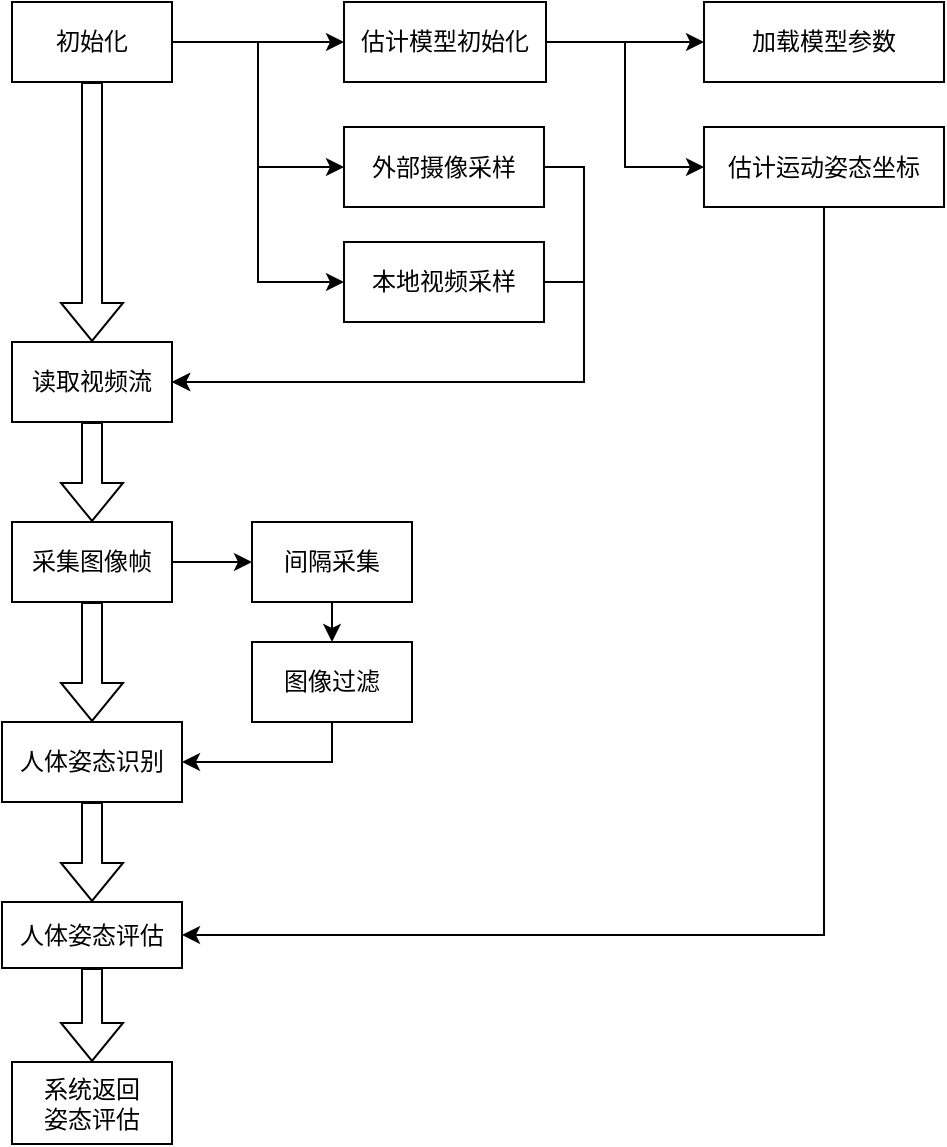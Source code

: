 <mxfile version="24.1.0" type="device">
  <diagram name="第 1 页" id="thRDVGrrKaKnLJp-FT1u">
    <mxGraphModel dx="966" dy="647" grid="0" gridSize="10" guides="1" tooltips="1" connect="1" arrows="1" fold="1" page="1" pageScale="1" pageWidth="827" pageHeight="1169" background="none" math="0" shadow="0">
      <root>
        <mxCell id="0" />
        <mxCell id="1" parent="0" />
        <mxCell id="sbej6ymmGspdDhhnKCvo-38" value="" style="edgeStyle=orthogonalEdgeStyle;rounded=0;orthogonalLoop=1;jettySize=auto;html=1;shape=flexArrow;" parent="1" source="sbej6ymmGspdDhhnKCvo-21" target="sbej6ymmGspdDhhnKCvo-23" edge="1">
          <mxGeometry relative="1" as="geometry" />
        </mxCell>
        <mxCell id="sbej6ymmGspdDhhnKCvo-21" value="读取视频流" style="rounded=0;whiteSpace=wrap;html=1;" parent="1" vertex="1">
          <mxGeometry x="204" y="326" width="80" height="40" as="geometry" />
        </mxCell>
        <mxCell id="sbej6ymmGspdDhhnKCvo-37" style="edgeStyle=orthogonalEdgeStyle;rounded=0;orthogonalLoop=1;jettySize=auto;html=1;exitX=0.5;exitY=1;exitDx=0;exitDy=0;entryX=0.5;entryY=0;entryDx=0;entryDy=0;shape=flexArrow;" parent="1" source="sbej6ymmGspdDhhnKCvo-22" target="sbej6ymmGspdDhhnKCvo-21" edge="1">
          <mxGeometry relative="1" as="geometry" />
        </mxCell>
        <mxCell id="gbqg-UfsDZKirh8Yr4Ut-8" style="edgeStyle=orthogonalEdgeStyle;rounded=0;orthogonalLoop=1;jettySize=auto;html=1;exitX=1;exitY=0.5;exitDx=0;exitDy=0;entryX=0;entryY=0.5;entryDx=0;entryDy=0;" parent="1" source="sbej6ymmGspdDhhnKCvo-22" target="1WDidMZ65o4uRr_Ixdwm-7" edge="1">
          <mxGeometry relative="1" as="geometry" />
        </mxCell>
        <mxCell id="gbqg-UfsDZKirh8Yr4Ut-34" style="edgeStyle=orthogonalEdgeStyle;rounded=0;orthogonalLoop=1;jettySize=auto;html=1;exitX=1;exitY=0.5;exitDx=0;exitDy=0;entryX=0;entryY=0.5;entryDx=0;entryDy=0;" parent="1" source="sbej6ymmGspdDhhnKCvo-22" target="gbqg-UfsDZKirh8Yr4Ut-26" edge="1">
          <mxGeometry relative="1" as="geometry" />
        </mxCell>
        <mxCell id="gbqg-UfsDZKirh8Yr4Ut-35" style="edgeStyle=orthogonalEdgeStyle;rounded=0;orthogonalLoop=1;jettySize=auto;html=1;exitX=1;exitY=0.5;exitDx=0;exitDy=0;entryX=0;entryY=0.5;entryDx=0;entryDy=0;" parent="1" source="sbej6ymmGspdDhhnKCvo-22" target="gbqg-UfsDZKirh8Yr4Ut-27" edge="1">
          <mxGeometry relative="1" as="geometry" />
        </mxCell>
        <mxCell id="sbej6ymmGspdDhhnKCvo-22" value="初始化" style="rounded=0;whiteSpace=wrap;html=1;" parent="1" vertex="1">
          <mxGeometry x="204" y="156" width="80" height="40" as="geometry" />
        </mxCell>
        <mxCell id="sbej6ymmGspdDhhnKCvo-39" value="" style="edgeStyle=orthogonalEdgeStyle;rounded=0;orthogonalLoop=1;jettySize=auto;html=1;shape=flexArrow;" parent="1" source="sbej6ymmGspdDhhnKCvo-23" target="sbej6ymmGspdDhhnKCvo-24" edge="1">
          <mxGeometry relative="1" as="geometry" />
        </mxCell>
        <mxCell id="1WDidMZ65o4uRr_Ixdwm-2" value="" style="edgeStyle=orthogonalEdgeStyle;rounded=0;orthogonalLoop=1;jettySize=auto;html=1;" parent="1" source="sbej6ymmGspdDhhnKCvo-23" target="1WDidMZ65o4uRr_Ixdwm-1" edge="1">
          <mxGeometry relative="1" as="geometry" />
        </mxCell>
        <mxCell id="sbej6ymmGspdDhhnKCvo-23" value="采集图像帧" style="rounded=0;whiteSpace=wrap;html=1;" parent="1" vertex="1">
          <mxGeometry x="204" y="416" width="80" height="40" as="geometry" />
        </mxCell>
        <mxCell id="sbej6ymmGspdDhhnKCvo-40" value="" style="edgeStyle=orthogonalEdgeStyle;rounded=0;orthogonalLoop=1;jettySize=auto;html=1;shape=flexArrow;" parent="1" source="sbej6ymmGspdDhhnKCvo-24" target="sbej6ymmGspdDhhnKCvo-25" edge="1">
          <mxGeometry relative="1" as="geometry" />
        </mxCell>
        <mxCell id="sbej6ymmGspdDhhnKCvo-24" value="人体姿态识别" style="rounded=0;whiteSpace=wrap;html=1;" parent="1" vertex="1">
          <mxGeometry x="199" y="516" width="90" height="40" as="geometry" />
        </mxCell>
        <mxCell id="sbej6ymmGspdDhhnKCvo-50" value="" style="edgeStyle=orthogonalEdgeStyle;rounded=0;orthogonalLoop=1;jettySize=auto;html=1;shape=flexArrow;" parent="1" source="sbej6ymmGspdDhhnKCvo-25" target="sbej6ymmGspdDhhnKCvo-49" edge="1">
          <mxGeometry relative="1" as="geometry" />
        </mxCell>
        <mxCell id="sbej6ymmGspdDhhnKCvo-25" value="人体姿态评估" style="rounded=0;whiteSpace=wrap;html=1;" parent="1" vertex="1">
          <mxGeometry x="199" y="606" width="90" height="33" as="geometry" />
        </mxCell>
        <mxCell id="sbej6ymmGspdDhhnKCvo-49" value="系统返回&lt;br&gt;姿态评估" style="rounded=0;whiteSpace=wrap;html=1;" parent="1" vertex="1">
          <mxGeometry x="204" y="686" width="80" height="41" as="geometry" />
        </mxCell>
        <mxCell id="gbqg-UfsDZKirh8Yr4Ut-41" style="edgeStyle=orthogonalEdgeStyle;rounded=0;orthogonalLoop=1;jettySize=auto;html=1;exitX=0.5;exitY=1;exitDx=0;exitDy=0;entryX=0.5;entryY=0;entryDx=0;entryDy=0;" parent="1" source="1WDidMZ65o4uRr_Ixdwm-1" target="gbqg-UfsDZKirh8Yr4Ut-40" edge="1">
          <mxGeometry relative="1" as="geometry" />
        </mxCell>
        <mxCell id="1WDidMZ65o4uRr_Ixdwm-1" value="间隔采集" style="whiteSpace=wrap;html=1;rounded=0;" parent="1" vertex="1">
          <mxGeometry x="324" y="416" width="80" height="40" as="geometry" />
        </mxCell>
        <mxCell id="1WDidMZ65o4uRr_Ixdwm-10" value="" style="edgeStyle=orthogonalEdgeStyle;rounded=0;orthogonalLoop=1;jettySize=auto;html=1;" parent="1" source="1WDidMZ65o4uRr_Ixdwm-7" target="1WDidMZ65o4uRr_Ixdwm-9" edge="1">
          <mxGeometry relative="1" as="geometry" />
        </mxCell>
        <mxCell id="1WDidMZ65o4uRr_Ixdwm-12" style="edgeStyle=orthogonalEdgeStyle;rounded=0;orthogonalLoop=1;jettySize=auto;html=1;exitX=1;exitY=0.5;exitDx=0;exitDy=0;entryX=0;entryY=0.5;entryDx=0;entryDy=0;" parent="1" source="1WDidMZ65o4uRr_Ixdwm-7" target="1WDidMZ65o4uRr_Ixdwm-11" edge="1">
          <mxGeometry relative="1" as="geometry" />
        </mxCell>
        <mxCell id="1WDidMZ65o4uRr_Ixdwm-7" value="估计模型初始化" style="whiteSpace=wrap;html=1;rounded=0;" parent="1" vertex="1">
          <mxGeometry x="370" y="156" width="101" height="40" as="geometry" />
        </mxCell>
        <mxCell id="1WDidMZ65o4uRr_Ixdwm-9" value="加载模型参数" style="whiteSpace=wrap;html=1;rounded=0;" parent="1" vertex="1">
          <mxGeometry x="550" y="156" width="120" height="40" as="geometry" />
        </mxCell>
        <mxCell id="1WDidMZ65o4uRr_Ixdwm-13" style="edgeStyle=orthogonalEdgeStyle;rounded=0;orthogonalLoop=1;jettySize=auto;html=1;exitX=0.5;exitY=1;exitDx=0;exitDy=0;entryX=1;entryY=0.5;entryDx=0;entryDy=0;" parent="1" source="1WDidMZ65o4uRr_Ixdwm-11" target="sbej6ymmGspdDhhnKCvo-25" edge="1">
          <mxGeometry relative="1" as="geometry" />
        </mxCell>
        <mxCell id="1WDidMZ65o4uRr_Ixdwm-11" value="估计运动姿态坐标" style="whiteSpace=wrap;html=1;rounded=0;" parent="1" vertex="1">
          <mxGeometry x="550" y="218.5" width="120" height="40" as="geometry" />
        </mxCell>
        <mxCell id="gbqg-UfsDZKirh8Yr4Ut-36" style="edgeStyle=orthogonalEdgeStyle;rounded=0;orthogonalLoop=1;jettySize=auto;html=1;exitX=1;exitY=0.5;exitDx=0;exitDy=0;entryX=1;entryY=0.5;entryDx=0;entryDy=0;" parent="1" source="gbqg-UfsDZKirh8Yr4Ut-26" target="sbej6ymmGspdDhhnKCvo-21" edge="1">
          <mxGeometry relative="1" as="geometry" />
        </mxCell>
        <mxCell id="gbqg-UfsDZKirh8Yr4Ut-26" value="外部摄像采样" style="rounded=0;whiteSpace=wrap;html=1;" parent="1" vertex="1">
          <mxGeometry x="370" y="218.5" width="100" height="40" as="geometry" />
        </mxCell>
        <mxCell id="gbqg-UfsDZKirh8Yr4Ut-39" style="edgeStyle=orthogonalEdgeStyle;rounded=0;orthogonalLoop=1;jettySize=auto;html=1;exitX=1;exitY=0.5;exitDx=0;exitDy=0;entryX=1;entryY=0.5;entryDx=0;entryDy=0;" parent="1" source="gbqg-UfsDZKirh8Yr4Ut-27" target="sbej6ymmGspdDhhnKCvo-21" edge="1">
          <mxGeometry relative="1" as="geometry" />
        </mxCell>
        <mxCell id="gbqg-UfsDZKirh8Yr4Ut-27" value="本地视频采样" style="rounded=0;whiteSpace=wrap;html=1;" parent="1" vertex="1">
          <mxGeometry x="370" y="276" width="100" height="40" as="geometry" />
        </mxCell>
        <mxCell id="gbqg-UfsDZKirh8Yr4Ut-42" style="edgeStyle=orthogonalEdgeStyle;rounded=0;orthogonalLoop=1;jettySize=auto;html=1;exitX=0.5;exitY=1;exitDx=0;exitDy=0;entryX=1;entryY=0.5;entryDx=0;entryDy=0;" parent="1" source="gbqg-UfsDZKirh8Yr4Ut-40" target="sbej6ymmGspdDhhnKCvo-24" edge="1">
          <mxGeometry relative="1" as="geometry" />
        </mxCell>
        <mxCell id="gbqg-UfsDZKirh8Yr4Ut-40" value="图像过滤" style="whiteSpace=wrap;html=1;rounded=0;" parent="1" vertex="1">
          <mxGeometry x="324" y="476" width="80" height="40" as="geometry" />
        </mxCell>
      </root>
    </mxGraphModel>
  </diagram>
</mxfile>
